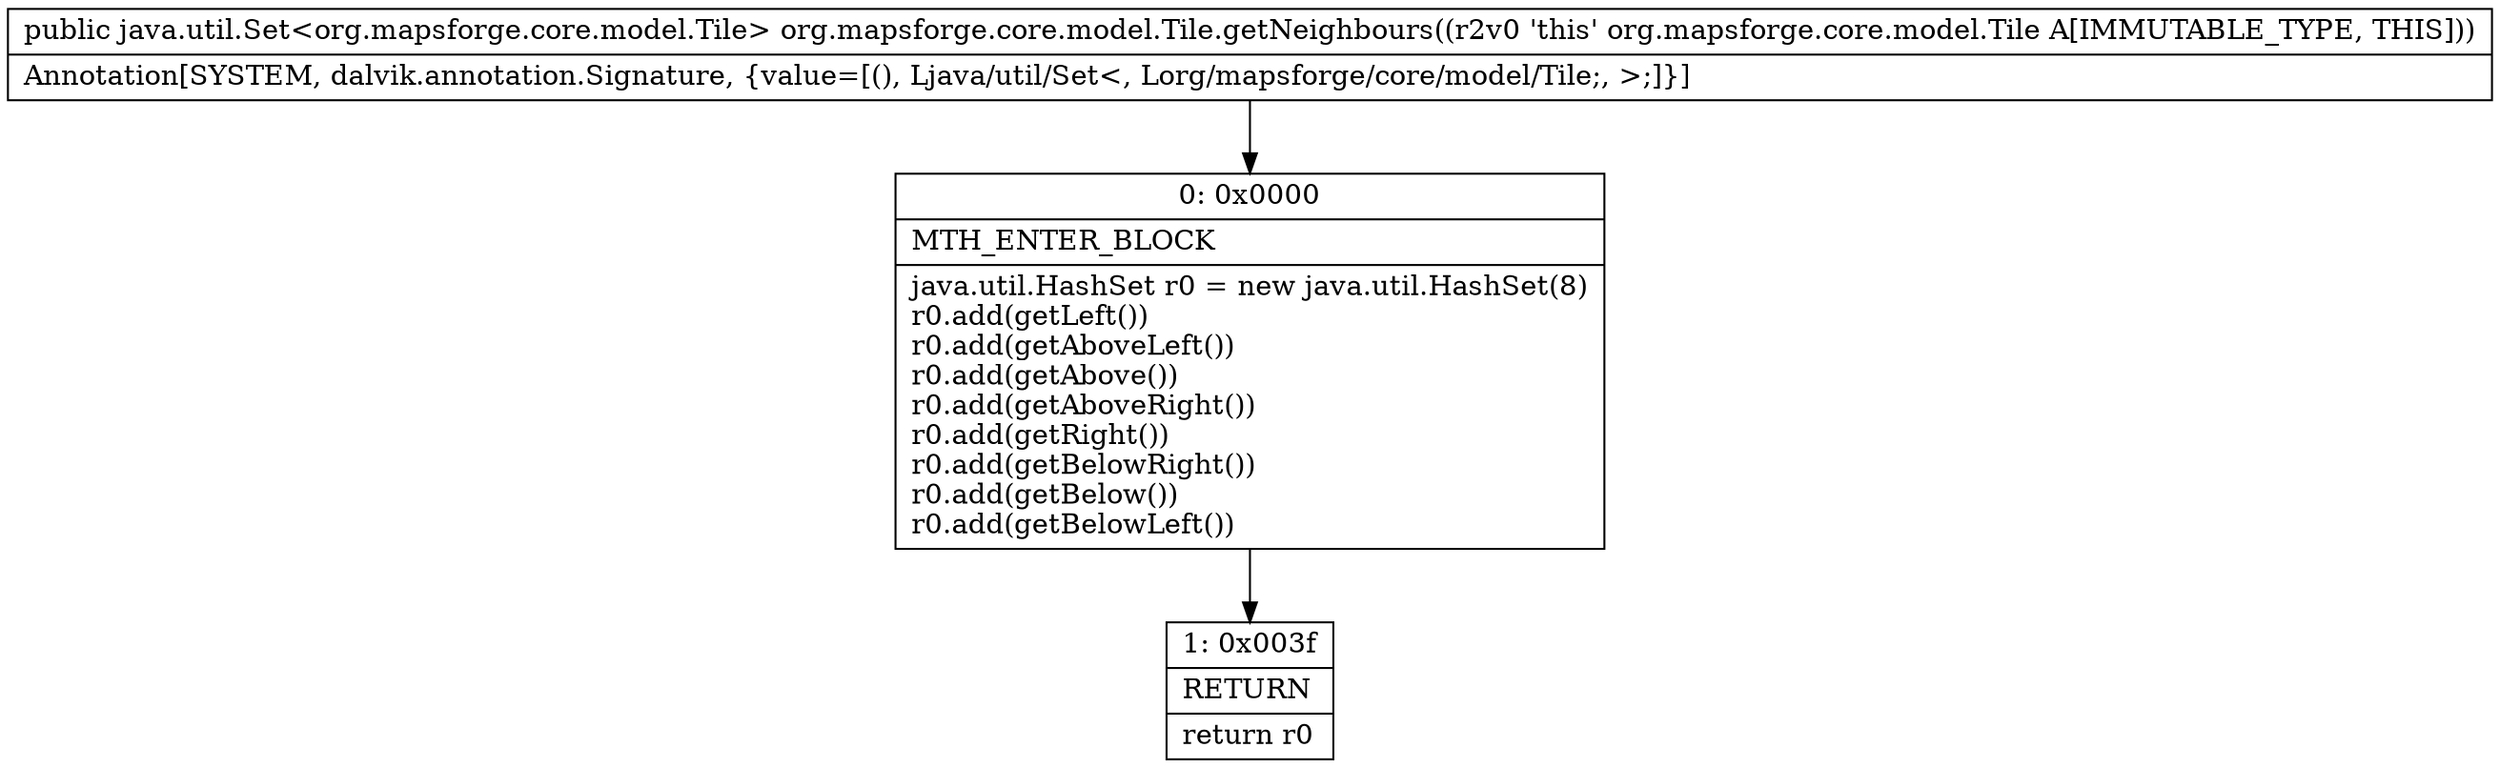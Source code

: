 digraph "CFG fororg.mapsforge.core.model.Tile.getNeighbours()Ljava\/util\/Set;" {
Node_0 [shape=record,label="{0\:\ 0x0000|MTH_ENTER_BLOCK\l|java.util.HashSet r0 = new java.util.HashSet(8)\lr0.add(getLeft())\lr0.add(getAboveLeft())\lr0.add(getAbove())\lr0.add(getAboveRight())\lr0.add(getRight())\lr0.add(getBelowRight())\lr0.add(getBelow())\lr0.add(getBelowLeft())\l}"];
Node_1 [shape=record,label="{1\:\ 0x003f|RETURN\l|return r0\l}"];
MethodNode[shape=record,label="{public java.util.Set\<org.mapsforge.core.model.Tile\> org.mapsforge.core.model.Tile.getNeighbours((r2v0 'this' org.mapsforge.core.model.Tile A[IMMUTABLE_TYPE, THIS]))  | Annotation[SYSTEM, dalvik.annotation.Signature, \{value=[(), Ljava\/util\/Set\<, Lorg\/mapsforge\/core\/model\/Tile;, \>;]\}]\l}"];
MethodNode -> Node_0;
Node_0 -> Node_1;
}

